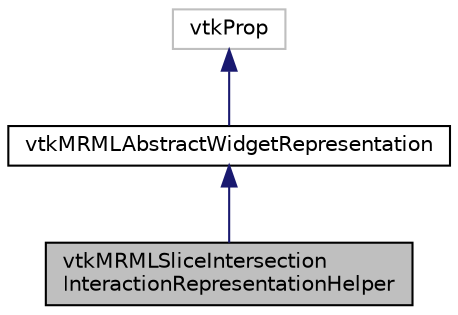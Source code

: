 digraph "vtkMRMLSliceIntersectionInteractionRepresentationHelper"
{
  bgcolor="transparent";
  edge [fontname="Helvetica",fontsize="10",labelfontname="Helvetica",labelfontsize="10"];
  node [fontname="Helvetica",fontsize="10",shape=record];
  Node0 [label="vtkMRMLSliceIntersection\lInteractionRepresentationHelper",height=0.2,width=0.4,color="black", fillcolor="grey75", style="filled", fontcolor="black"];
  Node1 -> Node0 [dir="back",color="midnightblue",fontsize="10",style="solid",fontname="Helvetica"];
  Node1 [label="vtkMRMLAbstractWidgetRepresentation",height=0.2,width=0.4,color="black",URL="$classvtkMRMLAbstractWidgetRepresentation.html",tooltip="Class for rendering a markups node. "];
  Node2 -> Node1 [dir="back",color="midnightblue",fontsize="10",style="solid",fontname="Helvetica"];
  Node2 [label="vtkProp",height=0.2,width=0.4,color="grey75"];
}
